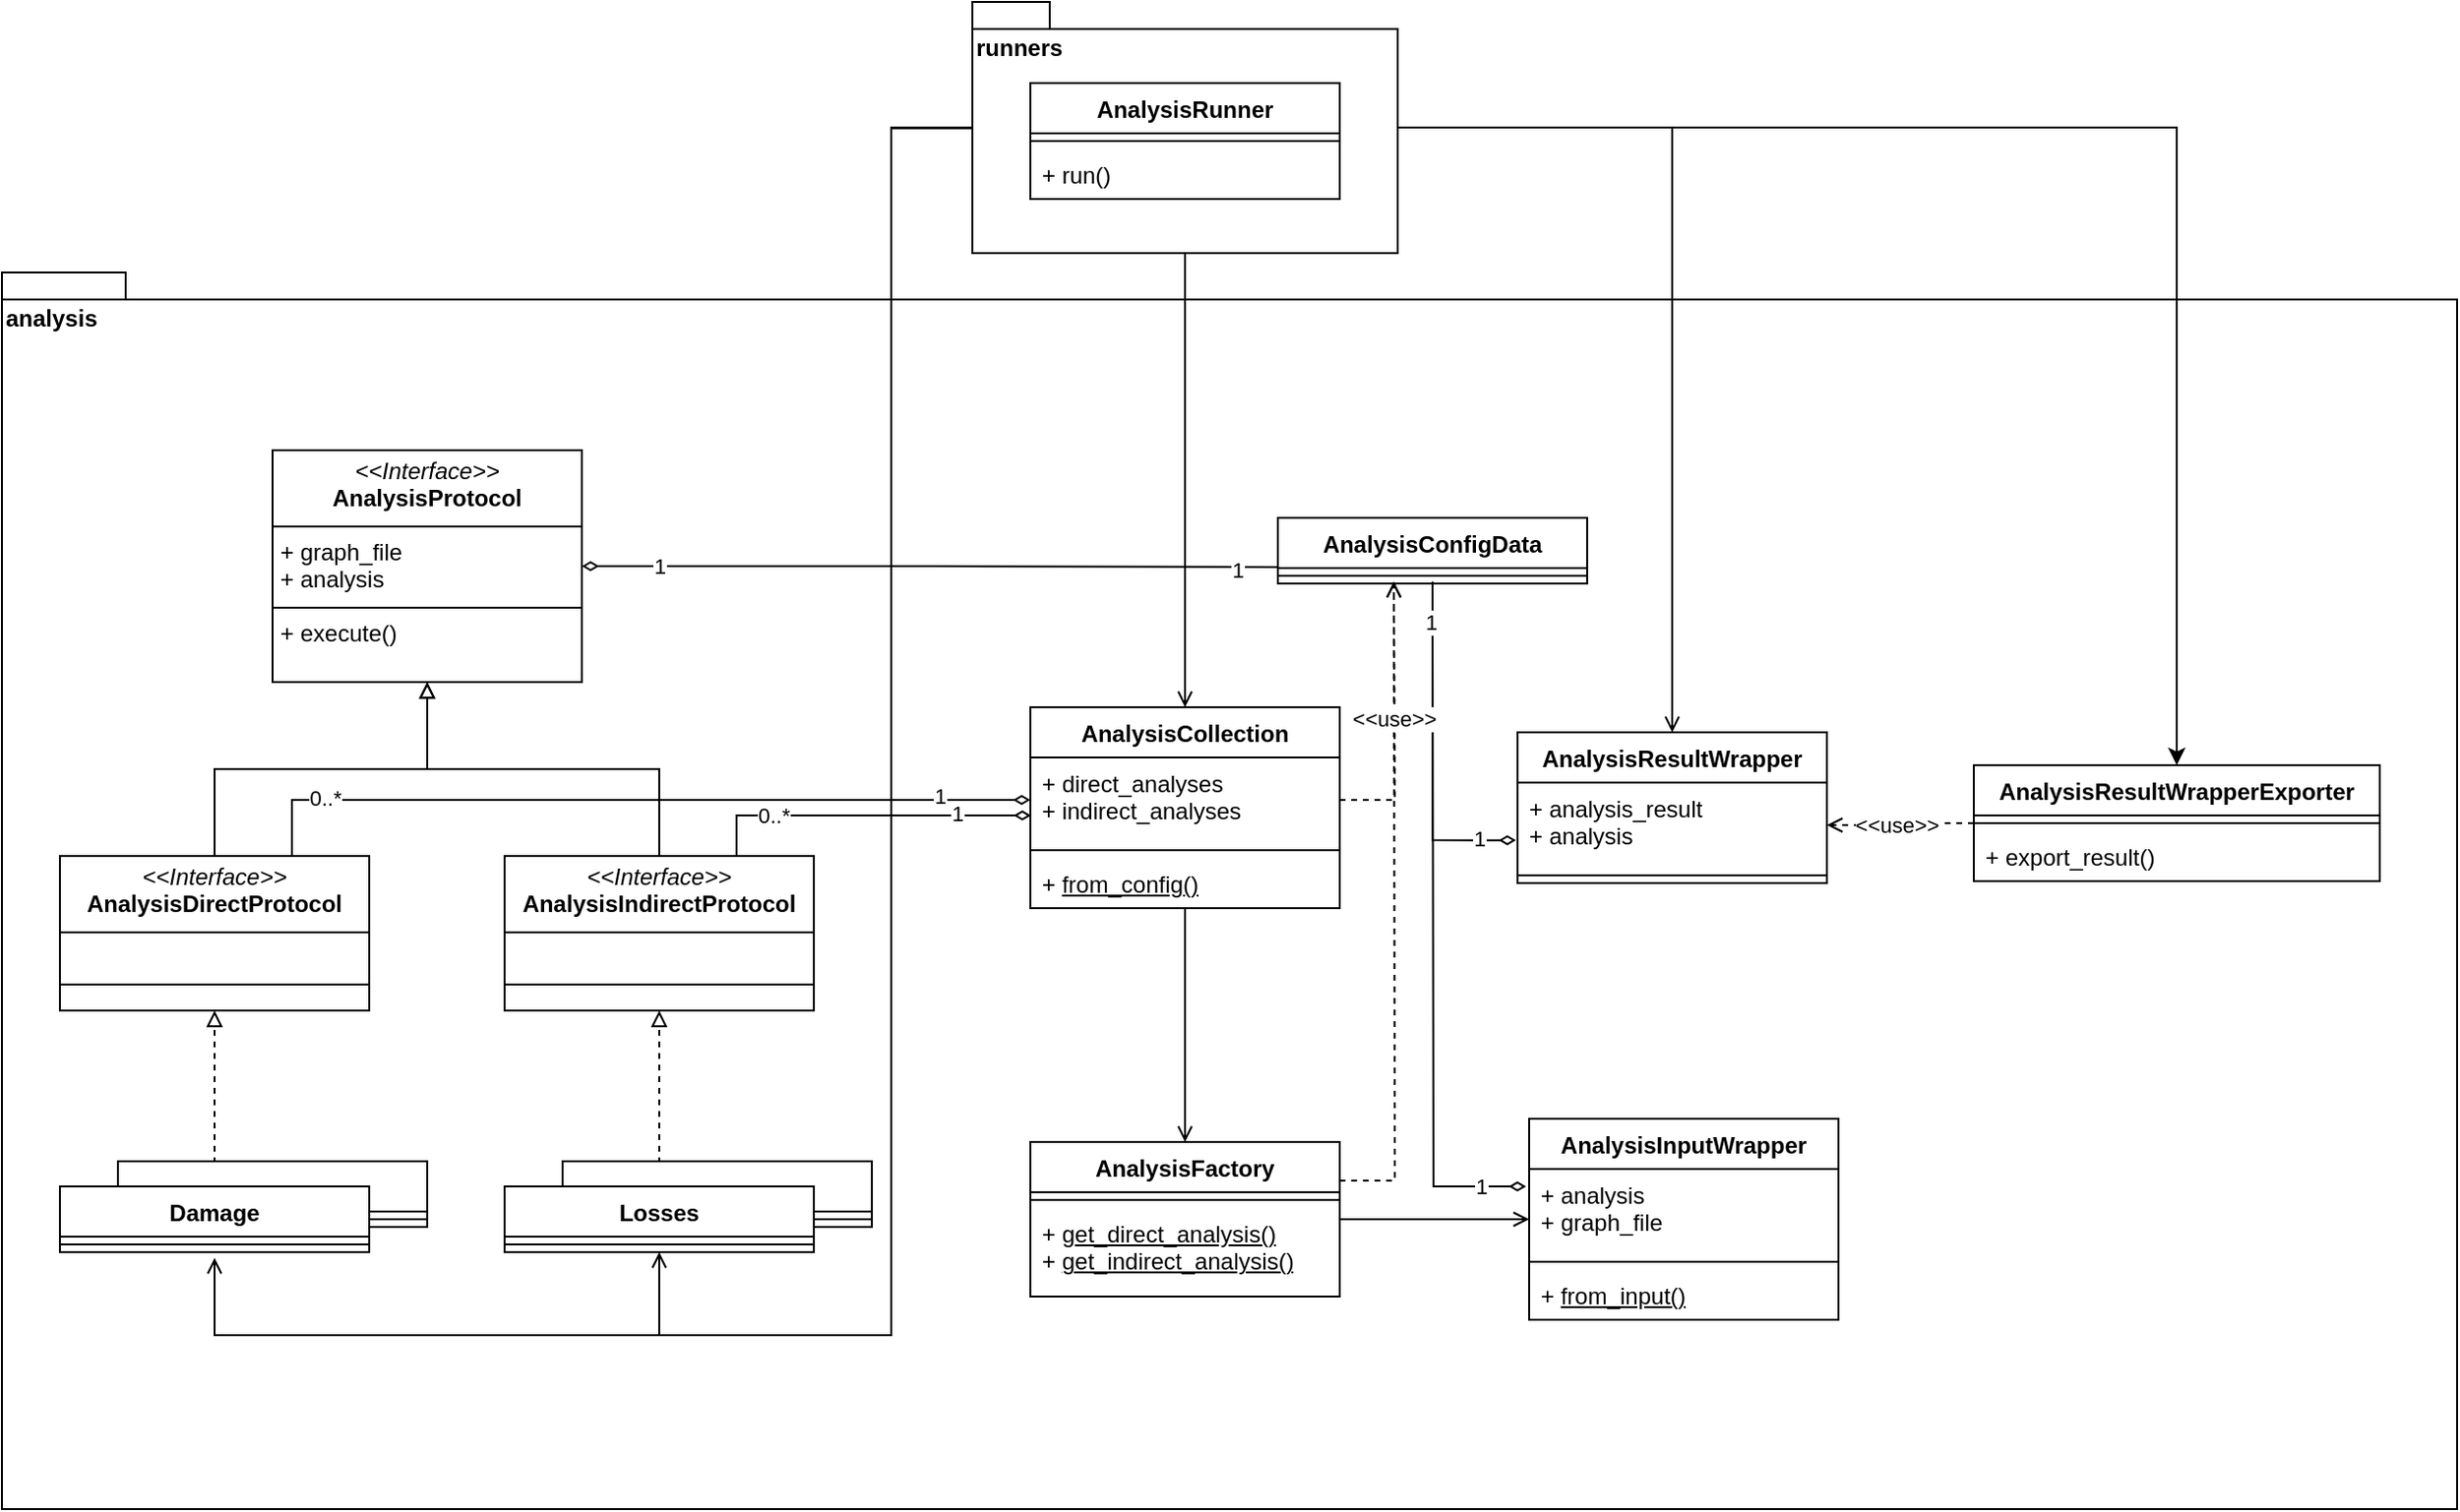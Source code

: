 <mxfile version="24.0.4" type="device">
  <diagram id="f84udX-HMIuU50X7jIV-" name="analysis">
    <mxGraphModel dx="1434" dy="854" grid="1" gridSize="10" guides="1" tooltips="1" connect="1" arrows="1" fold="1" page="1" pageScale="1" pageWidth="1100" pageHeight="850" math="0" shadow="0">
      <root>
        <mxCell id="0" />
        <mxCell id="1" parent="0" />
        <mxCell id="kbGSK8YvZnMrt6RSUDQe-1" value="analysis" style="shape=folder;fontStyle=1;spacingTop=10;tabWidth=40;tabHeight=14;tabPosition=left;html=1;whiteSpace=wrap;verticalAlign=top;movable=1;resizable=1;rotatable=1;deletable=1;editable=1;locked=0;connectable=1;align=left;" parent="1" vertex="1">
          <mxGeometry x="80" y="160" width="1270" height="640" as="geometry" />
        </mxCell>
        <mxCell id="AL9Y4oGZbgkQe4OAnznB-5" value="" style="edgeStyle=orthogonalEdgeStyle;rounded=0;orthogonalLoop=1;jettySize=auto;html=1;endArrow=open;endFill=0;dashed=1;exitX=1;exitY=0.25;exitDx=0;exitDy=0;" parent="1" source="Q3LGZ9pbvs5X4_79zKCm-5" edge="1">
          <mxGeometry relative="1" as="geometry">
            <mxPoint x="800" y="320" as="targetPoint" />
            <Array as="points" />
          </mxGeometry>
        </mxCell>
        <mxCell id="Q3LGZ9pbvs5X4_79zKCm-5" value="AnalysisFactory" style="swimlane;fontStyle=1;align=center;verticalAlign=top;childLayout=stackLayout;horizontal=1;startSize=26;horizontalStack=0;resizeParent=1;resizeParentMax=0;resizeLast=0;collapsible=1;marginBottom=0;whiteSpace=wrap;html=1;" parent="1" vertex="1">
          <mxGeometry x="612" y="610" width="160" height="80" as="geometry">
            <mxRectangle x="200" y="250" width="130" height="30" as="alternateBounds" />
          </mxGeometry>
        </mxCell>
        <mxCell id="Q3LGZ9pbvs5X4_79zKCm-7" value="" style="line;strokeWidth=1;fillColor=none;align=left;verticalAlign=middle;spacingTop=-1;spacingLeft=3;spacingRight=3;rotatable=0;labelPosition=right;points=[];portConstraint=eastwest;strokeColor=inherit;" parent="Q3LGZ9pbvs5X4_79zKCm-5" vertex="1">
          <mxGeometry y="26" width="160" height="8" as="geometry" />
        </mxCell>
        <mxCell id="Q3LGZ9pbvs5X4_79zKCm-8" value="+ &lt;u&gt;get_direct_analysis()&lt;/u&gt;&lt;div&gt;+ &lt;u&gt;get_indirect_analysis()&lt;/u&gt;&lt;/div&gt;" style="text;strokeColor=none;fillColor=none;align=left;verticalAlign=top;spacingLeft=4;spacingRight=4;overflow=hidden;rotatable=0;points=[[0,0.5],[1,0.5]];portConstraint=eastwest;whiteSpace=wrap;html=1;" parent="Q3LGZ9pbvs5X4_79zKCm-5" vertex="1">
          <mxGeometry y="34" width="160" height="46" as="geometry" />
        </mxCell>
        <mxCell id="Q3LGZ9pbvs5X4_79zKCm-9" value="AnalysisInputWrapper" style="swimlane;fontStyle=1;align=center;verticalAlign=top;childLayout=stackLayout;horizontal=1;startSize=26;horizontalStack=0;resizeParent=1;resizeParentMax=0;resizeLast=0;collapsible=1;marginBottom=0;whiteSpace=wrap;html=1;" parent="1" vertex="1">
          <mxGeometry x="870" y="598" width="160" height="104" as="geometry">
            <mxRectangle x="200" y="250" width="130" height="30" as="alternateBounds" />
          </mxGeometry>
        </mxCell>
        <mxCell id="Q3LGZ9pbvs5X4_79zKCm-101" style="edgeStyle=orthogonalEdgeStyle;rounded=0;orthogonalLoop=1;jettySize=auto;html=1;endArrow=none;endFill=0;startArrow=diamondThin;startFill=0;exitX=-0.01;exitY=0.205;exitDx=0;exitDy=0;exitPerimeter=0;" parent="Q3LGZ9pbvs5X4_79zKCm-9" source="Q3LGZ9pbvs5X4_79zKCm-89" edge="1">
          <mxGeometry relative="1" as="geometry">
            <mxPoint x="-50" y="-278" as="targetPoint" />
          </mxGeometry>
        </mxCell>
        <mxCell id="Q3LGZ9pbvs5X4_79zKCm-104" value="1" style="edgeLabel;html=1;align=center;verticalAlign=middle;resizable=0;points=[];" parent="Q3LGZ9pbvs5X4_79zKCm-101" vertex="1" connectable="0">
          <mxGeometry x="-0.87" relative="1" as="geometry">
            <mxPoint as="offset" />
          </mxGeometry>
        </mxCell>
        <mxCell id="Q3LGZ9pbvs5X4_79zKCm-89" value="+ analysis&lt;div&gt;+ graph_file&lt;/div&gt;" style="text;strokeColor=none;fillColor=none;align=left;verticalAlign=top;spacingLeft=4;spacingRight=4;overflow=hidden;rotatable=0;points=[[0,0.5],[1,0.5]];portConstraint=eastwest;whiteSpace=wrap;html=1;" parent="Q3LGZ9pbvs5X4_79zKCm-9" vertex="1">
          <mxGeometry y="26" width="160" height="44" as="geometry" />
        </mxCell>
        <mxCell id="Q3LGZ9pbvs5X4_79zKCm-10" value="" style="line;strokeWidth=1;fillColor=none;align=left;verticalAlign=middle;spacingTop=-1;spacingLeft=3;spacingRight=3;rotatable=0;labelPosition=right;points=[];portConstraint=eastwest;strokeColor=inherit;" parent="Q3LGZ9pbvs5X4_79zKCm-9" vertex="1">
          <mxGeometry y="70" width="160" height="8" as="geometry" />
        </mxCell>
        <mxCell id="Q3LGZ9pbvs5X4_79zKCm-90" value="+ &lt;u&gt;from_input()&lt;/u&gt;" style="text;strokeColor=none;fillColor=none;align=left;verticalAlign=top;spacingLeft=4;spacingRight=4;overflow=hidden;rotatable=0;points=[[0,0.5],[1,0.5]];portConstraint=eastwest;whiteSpace=wrap;html=1;" parent="Q3LGZ9pbvs5X4_79zKCm-9" vertex="1">
          <mxGeometry y="78" width="160" height="26" as="geometry" />
        </mxCell>
        <mxCell id="Q3LGZ9pbvs5X4_79zKCm-65" style="edgeStyle=orthogonalEdgeStyle;rounded=0;orthogonalLoop=1;jettySize=auto;html=1;entryX=0.5;entryY=1;entryDx=0;entryDy=0;endArrow=block;endFill=0;" parent="1" source="Q3LGZ9pbvs5X4_79zKCm-12" target="Q3LGZ9pbvs5X4_79zKCm-14" edge="1">
          <mxGeometry relative="1" as="geometry" />
        </mxCell>
        <mxCell id="Q3LGZ9pbvs5X4_79zKCm-12" value="&lt;p style=&quot;margin:0px;margin-top:4px;text-align:center;&quot;&gt;&lt;i&gt;&amp;lt;&amp;lt;Interface&amp;gt;&amp;gt;&lt;/i&gt;&lt;br&gt;&lt;b&gt;AnalysisDirectProtocol&lt;/b&gt;&lt;/p&gt;&lt;hr size=&quot;1&quot; style=&quot;border-style:solid;&quot;&gt;&lt;p style=&quot;margin:0px;margin-left:4px;&quot;&gt;&lt;br&gt;&lt;/p&gt;&lt;hr size=&quot;1&quot; style=&quot;border-style:solid;&quot;&gt;&lt;p style=&quot;margin:0px;margin-left:4px;&quot;&gt;&lt;br&gt;&lt;/p&gt;" style="verticalAlign=top;align=left;overflow=fill;html=1;whiteSpace=wrap;" parent="1" vertex="1">
          <mxGeometry x="110" y="462" width="160" height="80" as="geometry" />
        </mxCell>
        <mxCell id="Q3LGZ9pbvs5X4_79zKCm-23" style="edgeStyle=orthogonalEdgeStyle;rounded=0;orthogonalLoop=1;jettySize=auto;html=1;entryX=0.5;entryY=1;entryDx=0;entryDy=0;dashed=1;endArrow=block;endFill=0;" parent="1" source="Q3LGZ9pbvs5X4_79zKCm-20" target="Q3LGZ9pbvs5X4_79zKCm-12" edge="1">
          <mxGeometry relative="1" as="geometry" />
        </mxCell>
        <mxCell id="Q3LGZ9pbvs5X4_79zKCm-27" style="edgeStyle=orthogonalEdgeStyle;rounded=0;orthogonalLoop=1;jettySize=auto;html=1;entryX=0.5;entryY=1;entryDx=0;entryDy=0;endArrow=block;endFill=0;dashed=1;" parent="1" source="Q3LGZ9pbvs5X4_79zKCm-24" target="Q3LGZ9pbvs5X4_79zKCm-13" edge="1">
          <mxGeometry relative="1" as="geometry" />
        </mxCell>
        <mxCell id="Q3LGZ9pbvs5X4_79zKCm-41" style="edgeStyle=orthogonalEdgeStyle;rounded=0;orthogonalLoop=1;jettySize=auto;html=1;endArrow=open;endFill=0;" parent="1" source="Q3LGZ9pbvs5X4_79zKCm-30" target="Q3LGZ9pbvs5X4_79zKCm-5" edge="1">
          <mxGeometry relative="1" as="geometry" />
        </mxCell>
        <mxCell id="Q3LGZ9pbvs5X4_79zKCm-30" value="AnalysisCollection" style="swimlane;fontStyle=1;align=center;verticalAlign=top;childLayout=stackLayout;horizontal=1;startSize=26;horizontalStack=0;resizeParent=1;resizeParentMax=0;resizeLast=0;collapsible=1;marginBottom=0;whiteSpace=wrap;html=1;" parent="1" vertex="1">
          <mxGeometry x="612" y="385" width="160" height="104" as="geometry" />
        </mxCell>
        <mxCell id="Q3LGZ9pbvs5X4_79zKCm-31" value="+ direct_analyses&lt;div&gt;+ indirect_analyses&lt;/div&gt;" style="text;strokeColor=none;fillColor=none;align=left;verticalAlign=top;spacingLeft=4;spacingRight=4;overflow=hidden;rotatable=0;points=[[0,0.5],[1,0.5]];portConstraint=eastwest;whiteSpace=wrap;html=1;" parent="Q3LGZ9pbvs5X4_79zKCm-30" vertex="1">
          <mxGeometry y="26" width="160" height="44" as="geometry" />
        </mxCell>
        <mxCell id="Q3LGZ9pbvs5X4_79zKCm-32" value="" style="line;strokeWidth=1;fillColor=none;align=left;verticalAlign=middle;spacingTop=-1;spacingLeft=3;spacingRight=3;rotatable=0;labelPosition=right;points=[];portConstraint=eastwest;strokeColor=inherit;" parent="Q3LGZ9pbvs5X4_79zKCm-30" vertex="1">
          <mxGeometry y="70" width="160" height="8" as="geometry" />
        </mxCell>
        <mxCell id="Q3LGZ9pbvs5X4_79zKCm-64" value="+ &lt;u&gt;from_config()&lt;/u&gt;" style="text;strokeColor=none;fillColor=none;align=left;verticalAlign=top;spacingLeft=4;spacingRight=4;overflow=hidden;rotatable=0;points=[[0,0.5],[1,0.5]];portConstraint=eastwest;whiteSpace=wrap;html=1;" parent="Q3LGZ9pbvs5X4_79zKCm-30" vertex="1">
          <mxGeometry y="78" width="160" height="26" as="geometry" />
        </mxCell>
        <mxCell id="Q3LGZ9pbvs5X4_79zKCm-34" style="edgeStyle=orthogonalEdgeStyle;rounded=0;orthogonalLoop=1;jettySize=auto;html=1;endArrow=open;endFill=0;" parent="1" source="Q3LGZ9pbvs5X4_79zKCm-5" target="Q3LGZ9pbvs5X4_79zKCm-9" edge="1">
          <mxGeometry relative="1" as="geometry">
            <mxPoint x="1190" y="650.992" as="targetPoint" />
          </mxGeometry>
        </mxCell>
        <mxCell id="Q3LGZ9pbvs5X4_79zKCm-47" style="edgeStyle=orthogonalEdgeStyle;rounded=0;orthogonalLoop=1;jettySize=auto;html=1;entryX=0.5;entryY=0;entryDx=0;entryDy=0;endArrow=open;endFill=0;" parent="1" source="Q3LGZ9pbvs5X4_79zKCm-49" target="Q3LGZ9pbvs5X4_79zKCm-30" edge="1">
          <mxGeometry relative="1" as="geometry">
            <mxPoint x="240" y="170" as="sourcePoint" />
          </mxGeometry>
        </mxCell>
        <mxCell id="Q3LGZ9pbvs5X4_79zKCm-57" value="AnalysisResultWrapper" style="swimlane;fontStyle=1;align=center;verticalAlign=top;childLayout=stackLayout;horizontal=1;startSize=26;horizontalStack=0;resizeParent=1;resizeParentMax=0;resizeLast=0;collapsible=1;marginBottom=0;whiteSpace=wrap;html=1;" parent="1" vertex="1">
          <mxGeometry x="864" y="398" width="160" height="78" as="geometry" />
        </mxCell>
        <mxCell id="Q3LGZ9pbvs5X4_79zKCm-58" value="+ analysis_result&lt;div&gt;+ analysis&lt;/div&gt;" style="text;strokeColor=none;fillColor=none;align=left;verticalAlign=top;spacingLeft=4;spacingRight=4;overflow=hidden;rotatable=0;points=[[0,0.5],[1,0.5]];portConstraint=eastwest;whiteSpace=wrap;html=1;" parent="Q3LGZ9pbvs5X4_79zKCm-57" vertex="1">
          <mxGeometry y="26" width="160" height="44" as="geometry" />
        </mxCell>
        <mxCell id="Q3LGZ9pbvs5X4_79zKCm-59" value="" style="line;strokeWidth=1;fillColor=none;align=left;verticalAlign=middle;spacingTop=-1;spacingLeft=3;spacingRight=3;rotatable=0;labelPosition=right;points=[];portConstraint=eastwest;strokeColor=inherit;" parent="Q3LGZ9pbvs5X4_79zKCm-57" vertex="1">
          <mxGeometry y="70" width="160" height="8" as="geometry" />
        </mxCell>
        <mxCell id="Q3LGZ9pbvs5X4_79zKCm-96" style="edgeStyle=orthogonalEdgeStyle;rounded=0;orthogonalLoop=1;jettySize=auto;html=1;entryX=0;entryY=0.75;entryDx=0;entryDy=0;endArrow=none;endFill=0;startArrow=diamondThin;startFill=0;" parent="1" source="Q3LGZ9pbvs5X4_79zKCm-14" target="Q3LGZ9pbvs5X4_79zKCm-93" edge="1">
          <mxGeometry relative="1" as="geometry" />
        </mxCell>
        <mxCell id="Q3LGZ9pbvs5X4_79zKCm-97" value="1" style="edgeLabel;html=1;align=center;verticalAlign=middle;resizable=0;points=[];" parent="Q3LGZ9pbvs5X4_79zKCm-96" vertex="1" connectable="0">
          <mxGeometry x="-0.652" y="-1" relative="1" as="geometry">
            <mxPoint x="-23" y="-1" as="offset" />
          </mxGeometry>
        </mxCell>
        <mxCell id="Q3LGZ9pbvs5X4_79zKCm-98" value="1" style="edgeLabel;html=1;align=center;verticalAlign=middle;resizable=0;points=[];" parent="Q3LGZ9pbvs5X4_79zKCm-96" vertex="1" connectable="0">
          <mxGeometry x="0.882" y="-1" relative="1" as="geometry">
            <mxPoint as="offset" />
          </mxGeometry>
        </mxCell>
        <mxCell id="Q3LGZ9pbvs5X4_79zKCm-14" value="&lt;p style=&quot;margin:0px;margin-top:4px;text-align:center;&quot;&gt;&lt;i&gt;&amp;lt;&amp;lt;Interface&amp;gt;&amp;gt;&lt;/i&gt;&lt;br&gt;&lt;b&gt;AnalysisProtocol&lt;/b&gt;&lt;/p&gt;&lt;hr size=&quot;1&quot; style=&quot;border-style:solid;&quot;&gt;&lt;p style=&quot;margin:0px;margin-left:4px;&quot;&gt;+ graph_file&lt;/p&gt;&lt;p style=&quot;margin:0px;margin-left:4px;&quot;&gt;+ analysis&lt;/p&gt;&lt;hr size=&quot;1&quot; style=&quot;border-style:solid;&quot;&gt;&lt;p style=&quot;margin:0px;margin-left:4px;&quot;&gt;+ execute()&lt;/p&gt;" style="verticalAlign=top;align=left;overflow=fill;html=1;whiteSpace=wrap;" parent="1" vertex="1">
          <mxGeometry x="220" y="252" width="160" height="120" as="geometry" />
        </mxCell>
        <mxCell id="Q3LGZ9pbvs5X4_79zKCm-66" style="edgeStyle=orthogonalEdgeStyle;rounded=0;orthogonalLoop=1;jettySize=auto;html=1;entryX=0.5;entryY=1;entryDx=0;entryDy=0;endArrow=block;endFill=0;" parent="1" source="Q3LGZ9pbvs5X4_79zKCm-13" target="Q3LGZ9pbvs5X4_79zKCm-14" edge="1">
          <mxGeometry relative="1" as="geometry" />
        </mxCell>
        <mxCell id="Q3LGZ9pbvs5X4_79zKCm-13" value="&lt;p style=&quot;margin:0px;margin-top:4px;text-align:center;&quot;&gt;&lt;i&gt;&amp;lt;&amp;lt;Interface&amp;gt;&amp;gt;&lt;/i&gt;&lt;br&gt;&lt;b&gt;AnalysisIndirectProtocol&lt;/b&gt;&lt;/p&gt;&lt;hr size=&quot;1&quot; style=&quot;border-style:solid;&quot;&gt;&lt;p style=&quot;margin:0px;margin-left:4px;&quot;&gt;&lt;br&gt;&lt;/p&gt;&lt;hr size=&quot;1&quot; style=&quot;border-style:solid;&quot;&gt;&lt;p style=&quot;margin:0px;margin-left:4px;&quot;&gt;&lt;br&gt;&lt;/p&gt;" style="verticalAlign=top;align=left;overflow=fill;html=1;whiteSpace=wrap;" parent="1" vertex="1">
          <mxGeometry x="340" y="462" width="160" height="80" as="geometry" />
        </mxCell>
        <mxCell id="Q3LGZ9pbvs5X4_79zKCm-67" style="edgeStyle=orthogonalEdgeStyle;rounded=0;orthogonalLoop=1;jettySize=auto;html=1;exitX=0.002;exitY=0.682;exitDx=0;exitDy=0;entryX=0.75;entryY=0;entryDx=0;entryDy=0;startArrow=diamondThin;startFill=0;endArrow=none;endFill=0;exitPerimeter=0;" parent="1" source="Q3LGZ9pbvs5X4_79zKCm-31" target="Q3LGZ9pbvs5X4_79zKCm-13" edge="1">
          <mxGeometry relative="1" as="geometry" />
        </mxCell>
        <mxCell id="Q3LGZ9pbvs5X4_79zKCm-72" value="1" style="edgeLabel;html=1;align=center;verticalAlign=middle;resizable=0;points=[];" parent="Q3LGZ9pbvs5X4_79zKCm-67" vertex="1" connectable="0">
          <mxGeometry x="-0.552" y="-1" relative="1" as="geometry">
            <mxPoint as="offset" />
          </mxGeometry>
        </mxCell>
        <mxCell id="Q3LGZ9pbvs5X4_79zKCm-74" value="0..*" style="edgeLabel;html=1;align=center;verticalAlign=middle;resizable=0;points=[];" parent="Q3LGZ9pbvs5X4_79zKCm-67" vertex="1" connectable="0">
          <mxGeometry x="0.547" relative="1" as="geometry">
            <mxPoint as="offset" />
          </mxGeometry>
        </mxCell>
        <mxCell id="Q3LGZ9pbvs5X4_79zKCm-68" style="edgeStyle=orthogonalEdgeStyle;rounded=0;orthogonalLoop=1;jettySize=auto;html=1;entryX=0.75;entryY=0;entryDx=0;entryDy=0;startArrow=diamondThin;startFill=0;endArrow=none;endFill=0;exitX=0;exitY=0.5;exitDx=0;exitDy=0;" parent="1" source="Q3LGZ9pbvs5X4_79zKCm-31" target="Q3LGZ9pbvs5X4_79zKCm-12" edge="1">
          <mxGeometry relative="1" as="geometry">
            <mxPoint x="640" y="430" as="sourcePoint" />
            <mxPoint x="470" y="472" as="targetPoint" />
          </mxGeometry>
        </mxCell>
        <mxCell id="Q3LGZ9pbvs5X4_79zKCm-71" value="1" style="edgeLabel;html=1;align=center;verticalAlign=middle;resizable=0;points=[];" parent="Q3LGZ9pbvs5X4_79zKCm-68" vertex="1" connectable="0">
          <mxGeometry x="-0.769" y="-2" relative="1" as="geometry">
            <mxPoint as="offset" />
          </mxGeometry>
        </mxCell>
        <mxCell id="Q3LGZ9pbvs5X4_79zKCm-73" value="0..*" style="edgeLabel;html=1;align=center;verticalAlign=middle;resizable=0;points=[];" parent="Q3LGZ9pbvs5X4_79zKCm-68" vertex="1" connectable="0">
          <mxGeometry x="0.777" y="-1" relative="1" as="geometry">
            <mxPoint as="offset" />
          </mxGeometry>
        </mxCell>
        <mxCell id="Q3LGZ9pbvs5X4_79zKCm-77" value="" style="group;align=left;" parent="1" vertex="1" connectable="0">
          <mxGeometry x="582" y="20" width="220" height="130" as="geometry" />
        </mxCell>
        <mxCell id="Q3LGZ9pbvs5X4_79zKCm-46" value="runners" style="shape=folder;fontStyle=1;spacingTop=10;tabWidth=40;tabHeight=14;tabPosition=left;html=1;whiteSpace=wrap;verticalAlign=top;align=left;" parent="Q3LGZ9pbvs5X4_79zKCm-77" vertex="1">
          <mxGeometry width="220" height="130" as="geometry" />
        </mxCell>
        <mxCell id="Q3LGZ9pbvs5X4_79zKCm-49" value="AnalysisRunner" style="swimlane;fontStyle=1;align=center;verticalAlign=top;childLayout=stackLayout;horizontal=1;startSize=26;horizontalStack=0;resizeParent=1;resizeParentMax=0;resizeLast=0;collapsible=1;marginBottom=0;whiteSpace=wrap;html=1;" parent="Q3LGZ9pbvs5X4_79zKCm-77" vertex="1">
          <mxGeometry x="30" y="42" width="160" height="60" as="geometry" />
        </mxCell>
        <mxCell id="Q3LGZ9pbvs5X4_79zKCm-51" value="" style="line;strokeWidth=1;fillColor=none;align=left;verticalAlign=middle;spacingTop=-1;spacingLeft=3;spacingRight=3;rotatable=0;labelPosition=right;points=[];portConstraint=eastwest;strokeColor=inherit;" parent="Q3LGZ9pbvs5X4_79zKCm-49" vertex="1">
          <mxGeometry y="26" width="160" height="8" as="geometry" />
        </mxCell>
        <mxCell id="Q3LGZ9pbvs5X4_79zKCm-52" value="+ run()" style="text;strokeColor=none;fillColor=none;align=left;verticalAlign=top;spacingLeft=4;spacingRight=4;overflow=hidden;rotatable=0;points=[[0,0.5],[1,0.5]];portConstraint=eastwest;whiteSpace=wrap;html=1;" parent="Q3LGZ9pbvs5X4_79zKCm-49" vertex="1">
          <mxGeometry y="34" width="160" height="26" as="geometry" />
        </mxCell>
        <mxCell id="Q3LGZ9pbvs5X4_79zKCm-80" style="edgeStyle=orthogonalEdgeStyle;rounded=0;orthogonalLoop=1;jettySize=auto;html=1;entryX=0.5;entryY=0;entryDx=0;entryDy=0;endArrow=open;endFill=0;" parent="1" source="Q3LGZ9pbvs5X4_79zKCm-46" target="Q3LGZ9pbvs5X4_79zKCm-57" edge="1">
          <mxGeometry relative="1" as="geometry" />
        </mxCell>
        <mxCell id="Q3LGZ9pbvs5X4_79zKCm-81" style="edgeStyle=orthogonalEdgeStyle;rounded=0;orthogonalLoop=1;jettySize=auto;html=1;entryX=0.5;entryY=1;entryDx=0;entryDy=0;endArrow=open;endFill=0;" parent="1" source="Q3LGZ9pbvs5X4_79zKCm-46" target="Q3LGZ9pbvs5X4_79zKCm-24" edge="1">
          <mxGeometry relative="1" as="geometry">
            <Array as="points">
              <mxPoint x="540" y="85" />
              <mxPoint x="540" y="710" />
              <mxPoint x="420" y="710" />
            </Array>
          </mxGeometry>
        </mxCell>
        <mxCell id="Q3LGZ9pbvs5X4_79zKCm-83" value="AnalysisResultWrapperExporter" style="swimlane;fontStyle=1;align=center;verticalAlign=top;childLayout=stackLayout;horizontal=1;startSize=26;horizontalStack=0;resizeParent=1;resizeParentMax=0;resizeLast=0;collapsible=1;marginBottom=0;whiteSpace=wrap;html=1;" parent="1" vertex="1">
          <mxGeometry x="1100" y="415" width="210" height="60" as="geometry" />
        </mxCell>
        <mxCell id="Q3LGZ9pbvs5X4_79zKCm-85" value="" style="line;strokeWidth=1;fillColor=none;align=left;verticalAlign=middle;spacingTop=-1;spacingLeft=3;spacingRight=3;rotatable=0;labelPosition=right;points=[];portConstraint=eastwest;strokeColor=inherit;" parent="Q3LGZ9pbvs5X4_79zKCm-83" vertex="1">
          <mxGeometry y="26" width="210" height="8" as="geometry" />
        </mxCell>
        <mxCell id="Q3LGZ9pbvs5X4_79zKCm-86" value="+ export_result()" style="text;strokeColor=none;fillColor=none;align=left;verticalAlign=top;spacingLeft=4;spacingRight=4;overflow=hidden;rotatable=0;points=[[0,0.5],[1,0.5]];portConstraint=eastwest;whiteSpace=wrap;html=1;" parent="Q3LGZ9pbvs5X4_79zKCm-83" vertex="1">
          <mxGeometry y="34" width="210" height="26" as="geometry" />
        </mxCell>
        <mxCell id="Q3LGZ9pbvs5X4_79zKCm-87" style="edgeStyle=orthogonalEdgeStyle;rounded=0;orthogonalLoop=1;jettySize=auto;html=1;" parent="1" source="Q3LGZ9pbvs5X4_79zKCm-46" target="Q3LGZ9pbvs5X4_79zKCm-83" edge="1">
          <mxGeometry relative="1" as="geometry" />
        </mxCell>
        <mxCell id="Q3LGZ9pbvs5X4_79zKCm-88" style="edgeStyle=orthogonalEdgeStyle;rounded=0;orthogonalLoop=1;jettySize=auto;html=1;entryX=0.5;entryY=1;entryDx=0;entryDy=0;endArrow=open;endFill=0;exitX=0.001;exitY=0.503;exitDx=0;exitDy=0;exitPerimeter=0;" parent="1" source="Q3LGZ9pbvs5X4_79zKCm-46" edge="1">
          <mxGeometry relative="1" as="geometry">
            <mxPoint x="500" y="100" as="sourcePoint" />
            <mxPoint x="190" y="670" as="targetPoint" />
            <Array as="points">
              <mxPoint x="540" y="85" />
              <mxPoint x="540" y="710" />
              <mxPoint x="190" y="710" />
            </Array>
          </mxGeometry>
        </mxCell>
        <mxCell id="Q3LGZ9pbvs5X4_79zKCm-91" value="" style="group;align=left;" parent="1" vertex="1" connectable="0">
          <mxGeometry x="710" y="242" width="220" height="130" as="geometry" />
        </mxCell>
        <mxCell id="Q3LGZ9pbvs5X4_79zKCm-93" value="AnalysisConfigData" style="swimlane;fontStyle=1;align=center;verticalAlign=top;childLayout=stackLayout;horizontal=1;startSize=26;horizontalStack=0;resizeParent=1;resizeParentMax=0;resizeLast=0;collapsible=1;marginBottom=0;whiteSpace=wrap;html=1;" parent="Q3LGZ9pbvs5X4_79zKCm-91" vertex="1">
          <mxGeometry x="30" y="45" width="160" height="34" as="geometry" />
        </mxCell>
        <mxCell id="Q3LGZ9pbvs5X4_79zKCm-94" value="" style="line;strokeWidth=1;fillColor=none;align=left;verticalAlign=middle;spacingTop=-1;spacingLeft=3;spacingRight=3;rotatable=0;labelPosition=right;points=[];portConstraint=eastwest;strokeColor=inherit;" parent="Q3LGZ9pbvs5X4_79zKCm-93" vertex="1">
          <mxGeometry y="26" width="160" height="8" as="geometry" />
        </mxCell>
        <mxCell id="Q3LGZ9pbvs5X4_79zKCm-99" style="edgeStyle=orthogonalEdgeStyle;rounded=0;orthogonalLoop=1;jettySize=auto;html=1;entryX=0.5;entryY=1;entryDx=0;entryDy=0;startArrow=diamondThin;startFill=0;endArrow=none;endFill=0;exitX=-0.005;exitY=0.678;exitDx=0;exitDy=0;exitPerimeter=0;" parent="1" source="Q3LGZ9pbvs5X4_79zKCm-58" target="Q3LGZ9pbvs5X4_79zKCm-93" edge="1">
          <mxGeometry relative="1" as="geometry" />
        </mxCell>
        <mxCell id="Q3LGZ9pbvs5X4_79zKCm-102" value="1" style="edgeLabel;html=1;align=center;verticalAlign=middle;resizable=0;points=[];" parent="Q3LGZ9pbvs5X4_79zKCm-99" vertex="1" connectable="0">
          <mxGeometry x="0.77" y="1" relative="1" as="geometry">
            <mxPoint as="offset" />
          </mxGeometry>
        </mxCell>
        <mxCell id="Q3LGZ9pbvs5X4_79zKCm-103" value="1" style="edgeLabel;html=1;align=center;verticalAlign=middle;resizable=0;points=[];" parent="Q3LGZ9pbvs5X4_79zKCm-99" vertex="1" connectable="0">
          <mxGeometry x="-0.784" y="-1" relative="1" as="geometry">
            <mxPoint as="offset" />
          </mxGeometry>
        </mxCell>
        <mxCell id="Q3LGZ9pbvs5X4_79zKCm-108" style="edgeStyle=orthogonalEdgeStyle;rounded=0;orthogonalLoop=1;jettySize=auto;html=1;entryX=1;entryY=0.5;entryDx=0;entryDy=0;dashed=1;endArrow=open;endFill=0;" parent="1" source="Q3LGZ9pbvs5X4_79zKCm-83" target="Q3LGZ9pbvs5X4_79zKCm-58" edge="1">
          <mxGeometry relative="1" as="geometry" />
        </mxCell>
        <mxCell id="Q3LGZ9pbvs5X4_79zKCm-109" value="&amp;lt;&amp;lt;use&amp;gt;&amp;gt;" style="edgeLabel;html=1;align=center;verticalAlign=middle;resizable=0;points=[];" parent="Q3LGZ9pbvs5X4_79zKCm-108" vertex="1" connectable="0">
          <mxGeometry x="-0.264" y="1" relative="1" as="geometry">
            <mxPoint x="-12" as="offset" />
          </mxGeometry>
        </mxCell>
        <mxCell id="AL9Y4oGZbgkQe4OAnznB-1" value="..." style="swimlane;fontStyle=1;align=center;verticalAlign=top;childLayout=stackLayout;horizontal=1;startSize=26;horizontalStack=0;resizeParent=1;resizeParentMax=0;resizeLast=0;collapsible=1;marginBottom=0;whiteSpace=wrap;html=1;" parent="1" vertex="1">
          <mxGeometry x="140" y="620" width="160" height="34" as="geometry">
            <mxRectangle x="110" y="543" width="130" height="30" as="alternateBounds" />
          </mxGeometry>
        </mxCell>
        <mxCell id="AL9Y4oGZbgkQe4OAnznB-2" value="" style="line;strokeWidth=1;fillColor=none;align=left;verticalAlign=middle;spacingTop=-1;spacingLeft=3;spacingRight=3;rotatable=0;labelPosition=right;points=[];portConstraint=eastwest;strokeColor=inherit;" parent="AL9Y4oGZbgkQe4OAnznB-1" vertex="1">
          <mxGeometry y="26" width="160" height="8" as="geometry" />
        </mxCell>
        <mxCell id="Q3LGZ9pbvs5X4_79zKCm-20" value="Damage" style="swimlane;fontStyle=1;align=center;verticalAlign=top;childLayout=stackLayout;horizontal=1;startSize=26;horizontalStack=0;resizeParent=1;resizeParentMax=0;resizeLast=0;collapsible=1;marginBottom=0;whiteSpace=wrap;html=1;" parent="1" vertex="1">
          <mxGeometry x="110" y="633" width="160" height="34" as="geometry">
            <mxRectangle x="110" y="543" width="130" height="30" as="alternateBounds" />
          </mxGeometry>
        </mxCell>
        <mxCell id="Q3LGZ9pbvs5X4_79zKCm-21" value="" style="line;strokeWidth=1;fillColor=none;align=left;verticalAlign=middle;spacingTop=-1;spacingLeft=3;spacingRight=3;rotatable=0;labelPosition=right;points=[];portConstraint=eastwest;strokeColor=inherit;" parent="Q3LGZ9pbvs5X4_79zKCm-20" vertex="1">
          <mxGeometry y="26" width="160" height="8" as="geometry" />
        </mxCell>
        <mxCell id="AL9Y4oGZbgkQe4OAnznB-3" value="..." style="swimlane;fontStyle=1;align=center;verticalAlign=top;childLayout=stackLayout;horizontal=1;startSize=26;horizontalStack=0;resizeParent=1;resizeParentMax=0;resizeLast=0;collapsible=1;marginBottom=0;whiteSpace=wrap;html=1;" parent="1" vertex="1">
          <mxGeometry x="370" y="620" width="160" height="34" as="geometry">
            <mxRectangle x="110" y="543" width="130" height="30" as="alternateBounds" />
          </mxGeometry>
        </mxCell>
        <mxCell id="AL9Y4oGZbgkQe4OAnznB-4" value="" style="line;strokeWidth=1;fillColor=none;align=left;verticalAlign=middle;spacingTop=-1;spacingLeft=3;spacingRight=3;rotatable=0;labelPosition=right;points=[];portConstraint=eastwest;strokeColor=inherit;" parent="AL9Y4oGZbgkQe4OAnznB-3" vertex="1">
          <mxGeometry y="26" width="160" height="8" as="geometry" />
        </mxCell>
        <object label="Losses" id="Q3LGZ9pbvs5X4_79zKCm-24">
          <mxCell style="swimlane;fontStyle=1;align=center;verticalAlign=top;childLayout=stackLayout;horizontal=1;startSize=26;horizontalStack=0;resizeParent=1;resizeParentMax=0;resizeLast=0;collapsible=1;marginBottom=0;whiteSpace=wrap;html=1;" parent="1" vertex="1">
            <mxGeometry x="340" y="633" width="160" height="34" as="geometry">
              <mxRectangle x="200" y="250" width="130" height="30" as="alternateBounds" />
            </mxGeometry>
          </mxCell>
        </object>
        <mxCell id="Q3LGZ9pbvs5X4_79zKCm-25" value="" style="line;strokeWidth=1;fillColor=none;align=left;verticalAlign=middle;spacingTop=-1;spacingLeft=3;spacingRight=3;rotatable=0;labelPosition=right;points=[];portConstraint=eastwest;strokeColor=inherit;" parent="Q3LGZ9pbvs5X4_79zKCm-24" vertex="1">
          <mxGeometry y="26" width="160" height="8" as="geometry" />
        </mxCell>
        <mxCell id="AL9Y4oGZbgkQe4OAnznB-7" value="&amp;lt;&amp;lt;use&amp;gt;&amp;gt;" style="edgeStyle=orthogonalEdgeStyle;rounded=0;orthogonalLoop=1;jettySize=auto;html=1;endArrow=open;endFill=0;dashed=1;exitX=1;exitY=0.5;exitDx=0;exitDy=0;" parent="1" source="Q3LGZ9pbvs5X4_79zKCm-31" edge="1">
          <mxGeometry relative="1" as="geometry">
            <mxPoint x="800" y="320" as="targetPoint" />
            <mxPoint x="782" y="640" as="sourcePoint" />
            <Array as="points" />
          </mxGeometry>
        </mxCell>
      </root>
    </mxGraphModel>
  </diagram>
</mxfile>
